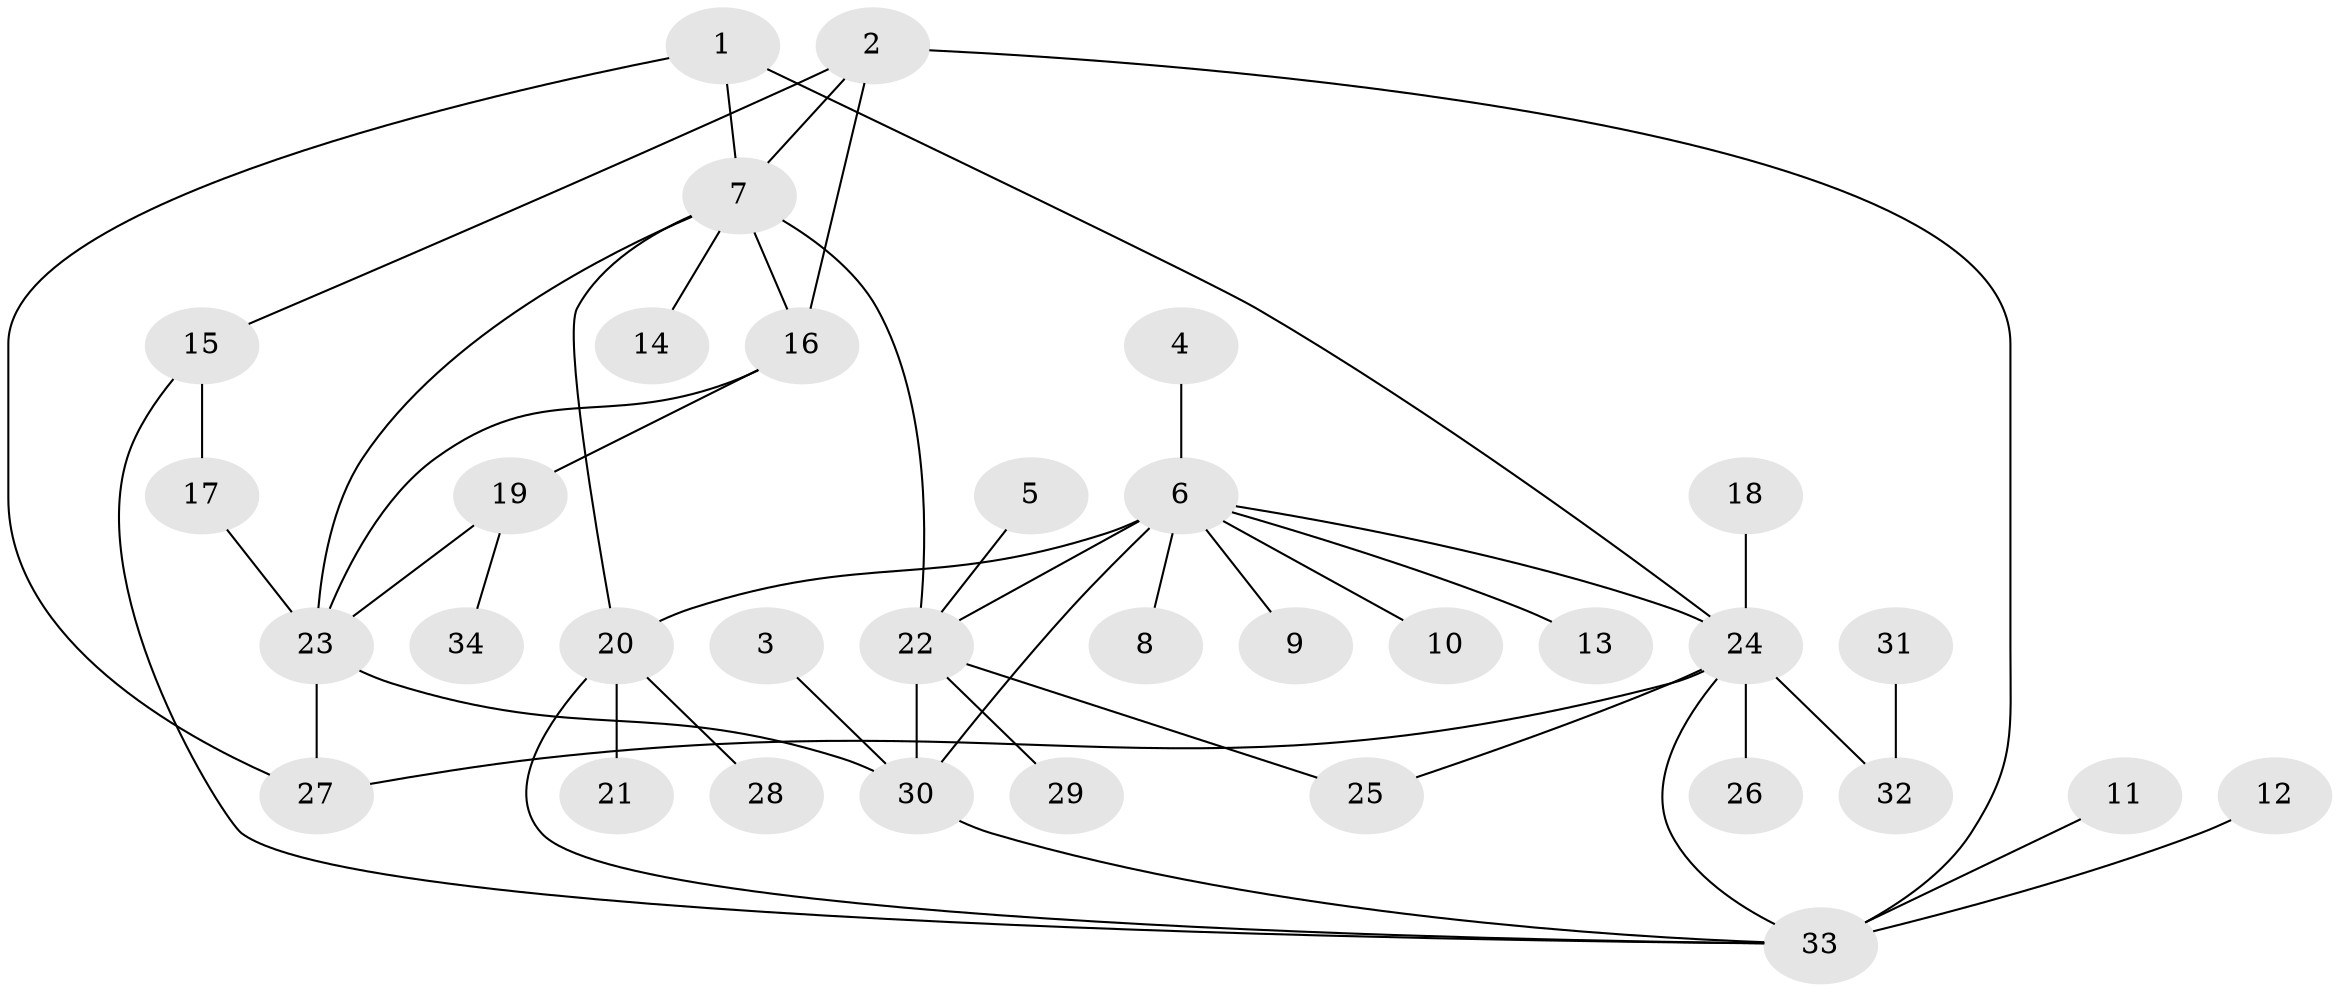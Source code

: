 // original degree distribution, {4: 0.04477611940298507, 3: 0.05970149253731343, 9: 0.014925373134328358, 5: 0.07462686567164178, 8: 0.07462686567164178, 6: 0.029850746268656716, 1: 0.5373134328358209, 2: 0.16417910447761194}
// Generated by graph-tools (version 1.1) at 2025/50/03/09/25 03:50:29]
// undirected, 34 vertices, 48 edges
graph export_dot {
graph [start="1"]
  node [color=gray90,style=filled];
  1;
  2;
  3;
  4;
  5;
  6;
  7;
  8;
  9;
  10;
  11;
  12;
  13;
  14;
  15;
  16;
  17;
  18;
  19;
  20;
  21;
  22;
  23;
  24;
  25;
  26;
  27;
  28;
  29;
  30;
  31;
  32;
  33;
  34;
  1 -- 7 [weight=1.0];
  1 -- 24 [weight=1.0];
  1 -- 27 [weight=1.0];
  2 -- 7 [weight=1.0];
  2 -- 15 [weight=1.0];
  2 -- 16 [weight=1.0];
  2 -- 33 [weight=2.0];
  3 -- 30 [weight=1.0];
  4 -- 6 [weight=1.0];
  5 -- 22 [weight=1.0];
  6 -- 8 [weight=1.0];
  6 -- 9 [weight=1.0];
  6 -- 10 [weight=1.0];
  6 -- 13 [weight=1.0];
  6 -- 20 [weight=1.0];
  6 -- 22 [weight=1.0];
  6 -- 24 [weight=1.0];
  6 -- 30 [weight=2.0];
  7 -- 14 [weight=1.0];
  7 -- 16 [weight=1.0];
  7 -- 20 [weight=1.0];
  7 -- 22 [weight=2.0];
  7 -- 23 [weight=1.0];
  11 -- 33 [weight=1.0];
  12 -- 33 [weight=1.0];
  15 -- 17 [weight=1.0];
  15 -- 33 [weight=1.0];
  16 -- 19 [weight=1.0];
  16 -- 23 [weight=1.0];
  17 -- 23 [weight=1.0];
  18 -- 24 [weight=1.0];
  19 -- 23 [weight=1.0];
  19 -- 34 [weight=1.0];
  20 -- 21 [weight=1.0];
  20 -- 28 [weight=1.0];
  20 -- 33 [weight=1.0];
  22 -- 25 [weight=1.0];
  22 -- 29 [weight=1.0];
  22 -- 30 [weight=1.0];
  23 -- 27 [weight=1.0];
  23 -- 30 [weight=1.0];
  24 -- 25 [weight=1.0];
  24 -- 26 [weight=1.0];
  24 -- 27 [weight=1.0];
  24 -- 32 [weight=1.0];
  24 -- 33 [weight=1.0];
  30 -- 33 [weight=1.0];
  31 -- 32 [weight=1.0];
}
